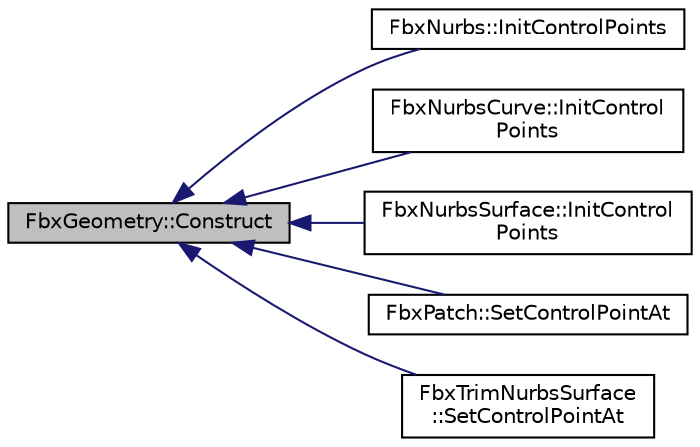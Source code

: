 digraph "FbxGeometry::Construct"
{
  edge [fontname="Helvetica",fontsize="10",labelfontname="Helvetica",labelfontsize="10"];
  node [fontname="Helvetica",fontsize="10",shape=record];
  rankdir="LR";
  Node17 [label="FbxGeometry::Construct",height=0.2,width=0.4,color="black", fillcolor="grey75", style="filled", fontcolor="black"];
  Node17 -> Node18 [dir="back",color="midnightblue",fontsize="10",style="solid",fontname="Helvetica"];
  Node18 [label="FbxNurbs::InitControlPoints",height=0.2,width=0.4,color="black", fillcolor="white", style="filled",URL="$class_fbx_nurbs.html#aa0ff0dd79f86ab4d6976b73d003fd6be"];
  Node17 -> Node19 [dir="back",color="midnightblue",fontsize="10",style="solid",fontname="Helvetica"];
  Node19 [label="FbxNurbsCurve::InitControl\lPoints",height=0.2,width=0.4,color="black", fillcolor="white", style="filled",URL="$class_fbx_nurbs_curve.html#ae6a6921bd7bbe88bcda86f14e9639df0"];
  Node17 -> Node20 [dir="back",color="midnightblue",fontsize="10",style="solid",fontname="Helvetica"];
  Node20 [label="FbxNurbsSurface::InitControl\lPoints",height=0.2,width=0.4,color="black", fillcolor="white", style="filled",URL="$class_fbx_nurbs_surface.html#ab4ba96b12b96a6adc0f95f345e3f3abd"];
  Node17 -> Node21 [dir="back",color="midnightblue",fontsize="10",style="solid",fontname="Helvetica"];
  Node21 [label="FbxPatch::SetControlPointAt",height=0.2,width=0.4,color="black", fillcolor="white", style="filled",URL="$class_fbx_patch.html#a43bd49dba561cff8f166b8f7a12816f6"];
  Node17 -> Node22 [dir="back",color="midnightblue",fontsize="10",style="solid",fontname="Helvetica"];
  Node22 [label="FbxTrimNurbsSurface\l::SetControlPointAt",height=0.2,width=0.4,color="black", fillcolor="white", style="filled",URL="$class_fbx_trim_nurbs_surface.html#acec735094f0448ab58a48baf38c0c7ef"];
}
